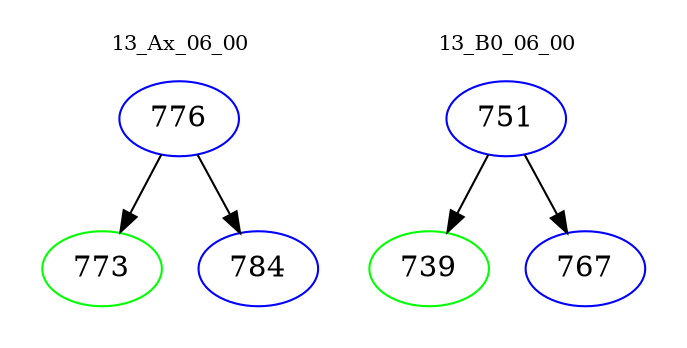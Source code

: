 digraph{
subgraph cluster_0 {
color = white
label = "13_Ax_06_00";
fontsize=10;
T0_776 [label="776", color="blue"]
T0_776 -> T0_773 [color="black"]
T0_773 [label="773", color="green"]
T0_776 -> T0_784 [color="black"]
T0_784 [label="784", color="blue"]
}
subgraph cluster_1 {
color = white
label = "13_B0_06_00";
fontsize=10;
T1_751 [label="751", color="blue"]
T1_751 -> T1_739 [color="black"]
T1_739 [label="739", color="green"]
T1_751 -> T1_767 [color="black"]
T1_767 [label="767", color="blue"]
}
}
